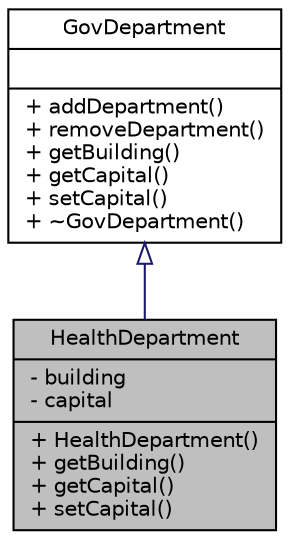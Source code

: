 digraph "HealthDepartment"
{
 // LATEX_PDF_SIZE
  edge [fontname="Helvetica",fontsize="10",labelfontname="Helvetica",labelfontsize="10"];
  node [fontname="Helvetica",fontsize="10",shape=record];
  Node1 [label="{HealthDepartment\n|- building\l- capital\l|+ HealthDepartment()\l+ getBuilding()\l+ getCapital()\l+ setCapital()\l}",height=0.2,width=0.4,color="black", fillcolor="grey75", style="filled", fontcolor="black",tooltip="Concrete implementation of a government health department."];
  Node2 -> Node1 [dir="back",color="midnightblue",fontsize="10",style="solid",arrowtail="onormal",fontname="Helvetica"];
  Node2 [label="{GovDepartment\n||+ addDepartment()\l+ removeDepartment()\l+ getBuilding()\l+ getCapital()\l+ setCapital()\l+ ~GovDepartment()\l}",height=0.2,width=0.4,color="black", fillcolor="white", style="filled",URL="$classGovDepartment.html",tooltip="Abstract base class representing a government department."];
}
